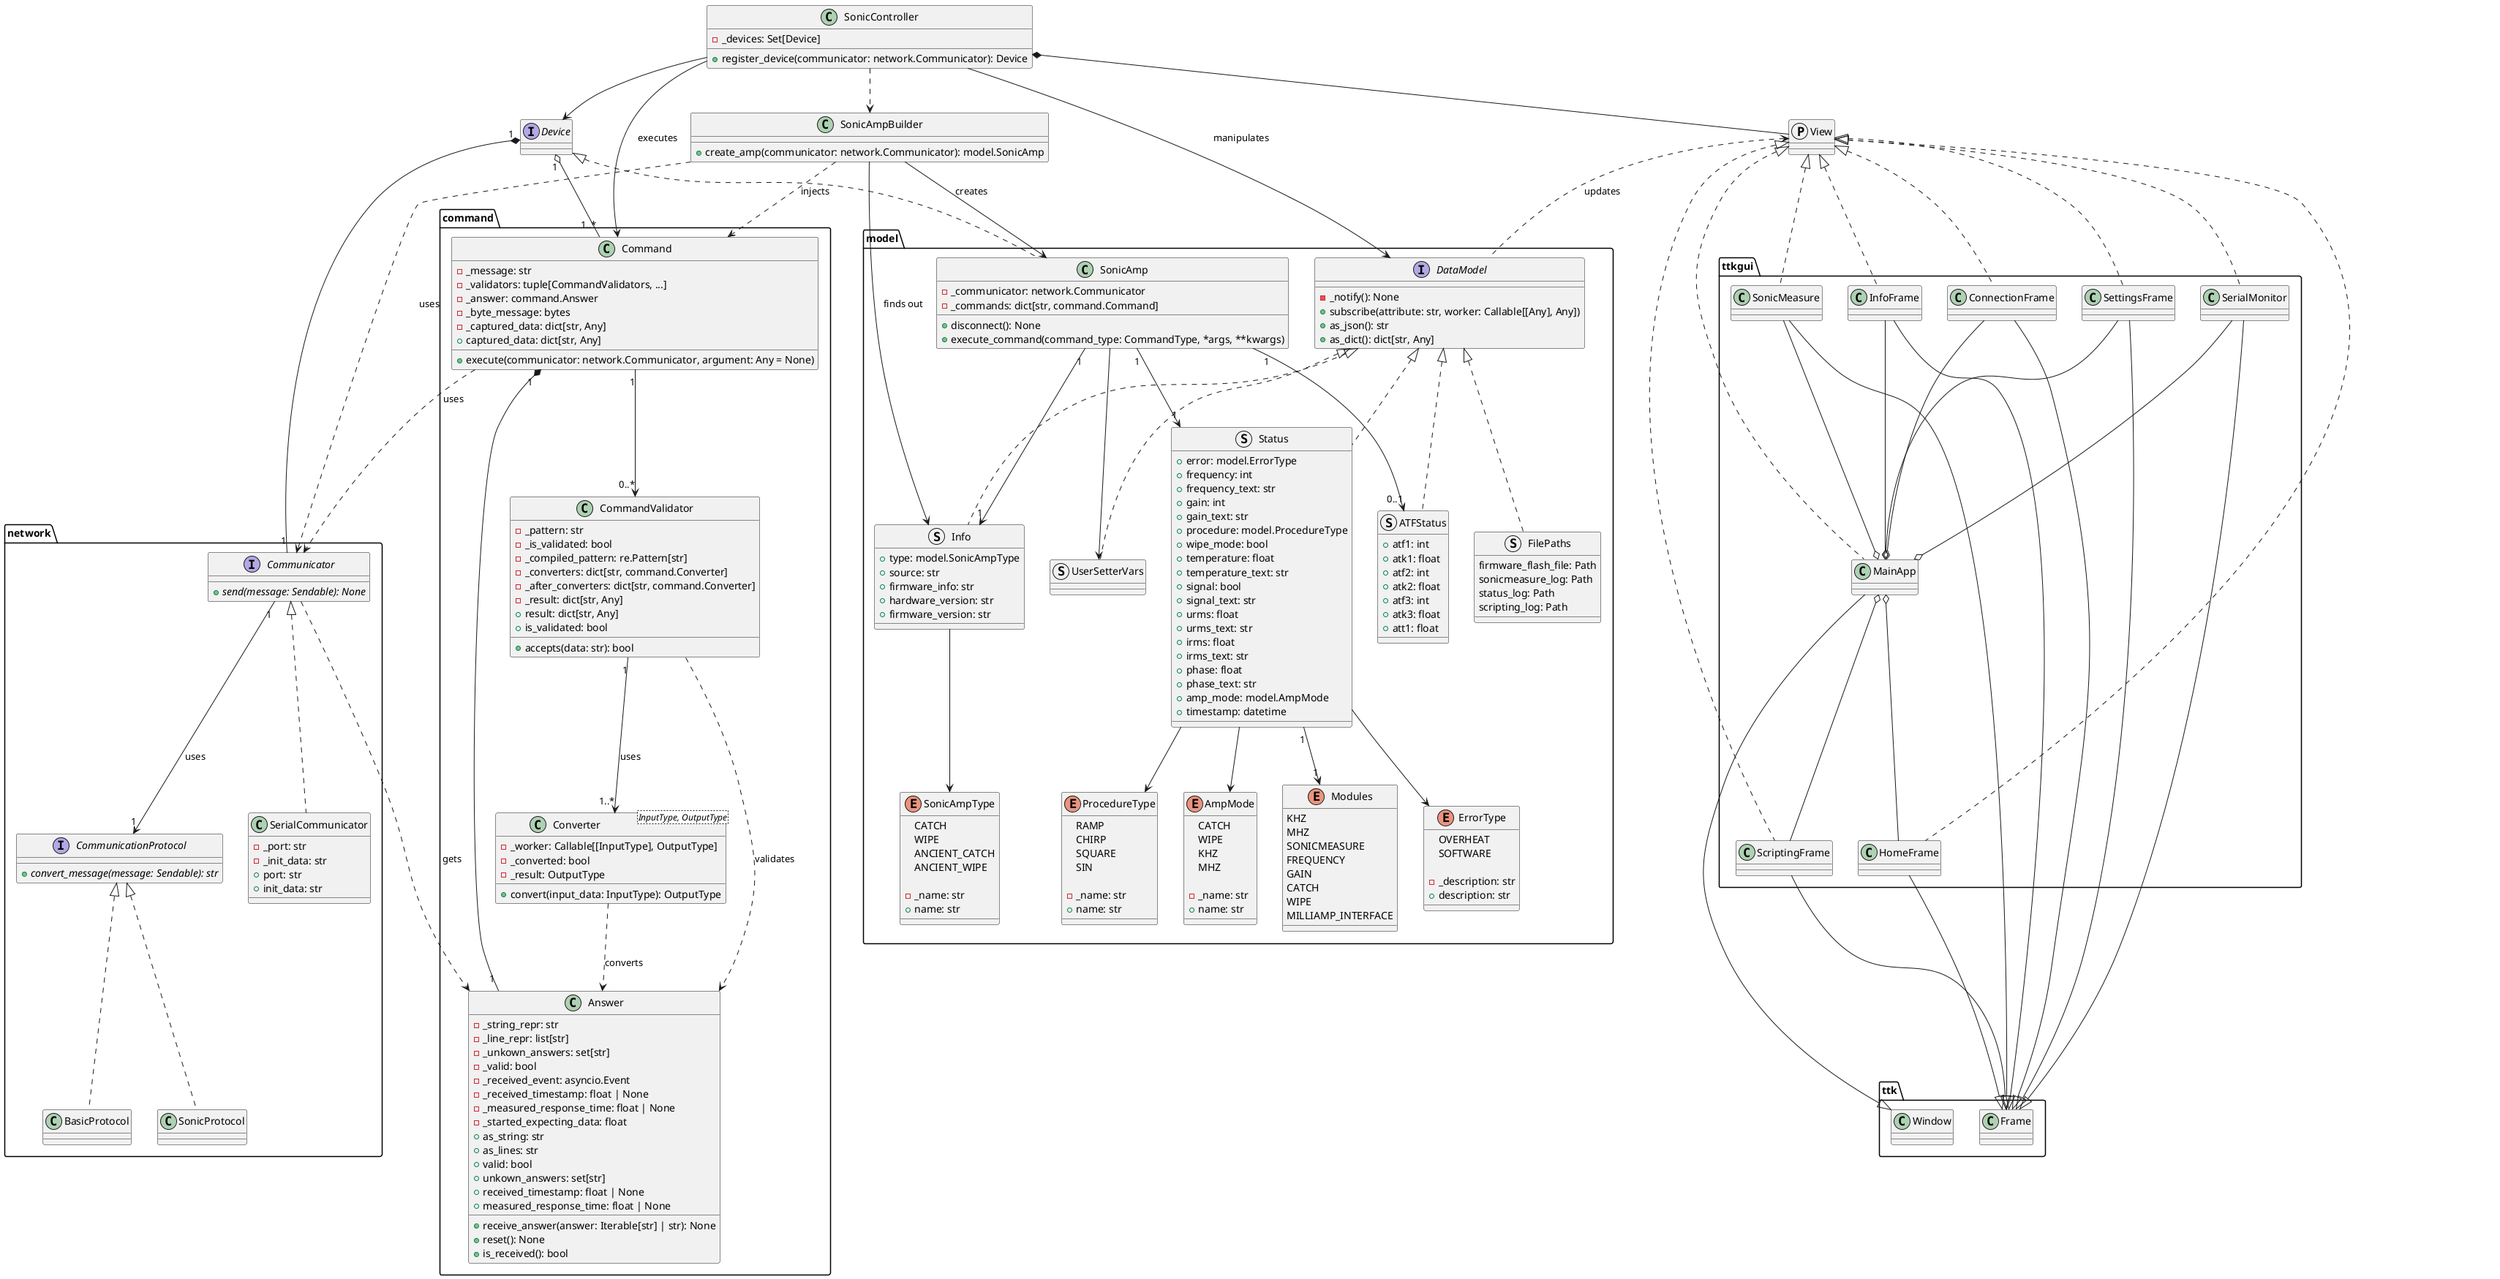 @startuml
interface network.CommunicationProtocol {
  {abstract} +convert_message(message: Sendable): str
}
interface network.Communicator {
  {abstract} +send(message: Sendable): None
}
network.Communicator "1" --> "1" network.CommunicationProtocol: uses

class network.BasicProtocol implements network.CommunicationProtocol {}
class network.SonicProtocol implements network.CommunicationProtocol {}

class network.SerialCommunicator implements network.Communicator {
  -_port: str
  -_init_data: str
  +port: str
  +init_data: str
}

class command.Converter<InputType, OutputType> {
  -_worker: Callable[[InputType], OutputType]
  -_converted: bool
  -_result: OutputType
  +convert(input_data: InputType): OutputType
}
class command.CommandValidator {
  -_pattern: str
  -_is_validated: bool
  -_compiled_pattern: re.Pattern[str]
  -_converters: dict[str, command.Converter]
  -_after_converters: dict[str, command.Converter]
  -_result: dict[str, Any]
  +result: dict[str, Any]
  +is_validated: bool
  +accepts(data: str): bool

}
class command.Answer {
  -_string_repr: str
  -_line_repr: list[str]
  -_unkown_answers: set[str]
  -_valid: bool
  -_received_event: asyncio.Event
  -_received_timestamp: float | None
  -_measured_response_time: float | None
  -_started_expecting_data: float
  +as_string: str
  +as_lines: str
  +valid: bool
  +unkown_answers: set[str]
  +received_timestamp: float | None
  +measured_response_time: float | None
  +receive_answer(answer: Iterable[str] | str): None
  +reset(): None
  +is_received(): bool
}
command.Converter ..> command.Answer: converts
network.Communicator ..> command.Answer: gets 
command.CommandValidator ..> command.Answer: validates
command.CommandValidator "1" --> "1..*" command.Converter: uses 
class command.Command {
  -_message: str
  -_validators: tuple[CommandValidators, ...]
  -_answer: command.Answer
  -_byte_message: bytes
  -_captured_data: dict[str, Any]
  +captured_data: dict[str, Any]
  +execute(communicator: network.Communicator, argument: Any = None)
}
command.Command ..> network.Communicator: uses
command.Command "1" *-- "1" command.Answer
command.Command "1" --> "0..*" command.CommandValidator

enum model.ErrorType {
  OVERHEAT
  SOFTWARE
  
  -_description: str
  +description: str
}
enum model.ProcedureType {
  RAMP
  CHIRP
  SQUARE
  SIN

  -_name: str
  +name: str
}
enum model.SonicAmpType {
  CATCH
  WIPE
  ANCIENT_CATCH
  ANCIENT_WIPE

  -_name: str
  +name: str
}
enum model.AmpMode {
  CATCH
  WIPE
  KHZ
  MHZ

  -_name: str
  +name: str
}

interface model.DataModel {
  -_notify(): None
  +subscribe(attribute: str, worker: Callable[[Any], Any])
  +as_json(): str
  +as_dict(): dict[str, Any]
}
struct model.Status implements model.DataModel {
  +error: model.ErrorType
  +frequency: int
  +frequency_text: str
  +gain: int
  +gain_text: str
  +procedure: model.ProcedureType
  +wipe_mode: bool
  +temperature: float
  +temperature_text: str
  +signal: bool
  +signal_text: str
  +urms: float
  +urms_text: str
  +irms: float
  +irms_text: str
  +phase: float
  +phase_text: str
  +amp_mode: model.AmpMode
  +timestamp: datetime
}
model.Status --> model.AmpMode
model.Status --> model.ProcedureType
model.Status --> model.ErrorType
struct model.ATFStatus implements model.DataModel {
  +atf1: int
  +atk1: float
  +atf2: int
  +atk2: float
  +atf3: int
  +atk3: float
  +att1: float
}
enum model.Modules {
  KHZ
  MHZ
  SONICMEASURE
  FREQUENCY
  GAIN
  CATCH
  WIPE
  MILLIAMP_INTERFACE
}
struct model.Info implements model.DataModel {
  +type: model.SonicAmpType
  +source: str
  +firmware_info: str
  +hardware_version: str
  +firmware_version: str
}
model.Info --> model.SonicAmpType

interface Device {}
class model.SonicAmp  implements Device {
  -_communicator: network.Communicator
  -_commands: dict[str, command.Command]
  +disconnect(): None
  +execute_command(command_type: CommandType, *args, **kwargs)
}
Device "1" *-- "1" network.Communicator
Device "1" o-- "1..*" command.Command
model.SonicAmp "1" --> "0..1" model.ATFStatus
model.SonicAmp "1" --> "1" model.Info
model.Status "1" --> "1" model.Modules
model.SonicAmp "1" --> "1" model.Status

class SonicAmpBuilder {
  +create_amp(communicator: network.Communicator): model.SonicAmp
}
SonicAmpBuilder ..> network.Communicator: uses
SonicAmpBuilder ..> command.Command: injects
SonicAmpBuilder --> model.SonicAmp: creates
SonicAmpBuilder --> model.Info: finds out

protocol View {}
View <.. model.DataModel: updates

class SonicController {
  -_devices: Set[Device]
  +register_device(communicator: network.Communicator): Device
}
SonicController --> command.Command: executes
SonicController *-- View
SonicController --> model.DataModel: manipulates
SonicController --> Device
SonicController ..> SonicAmpBuilder

struct model.UserSetterVars implements model.DataModel {
}
model.SonicAmp --> model.UserSetterVars
struct model.FilePaths implements model.DataModel {
  firmware_flash_file: Path
  sonicmeasure_log: Path
  status_log: Path
  scripting_log: Path
}

class ttkgui.HomeFrame implements View {}
ttkgui.HomeFrame --|> ttk.Frame
ttkgui.MainApp o-- ttkgui.HomeFrame
class ttkgui.ScriptingFrame implements View {}
ttkgui.ScriptingFrame --|> ttk.Frame
ttkgui.MainApp o-- ttkgui.ScriptingFrame
class ttkgui.SettingsFrame implements View {}
ttkgui.SettingsFrame --|> ttk.Frame
ttkgui.SettingsFrame --o ttkgui.MainApp
class ttkgui.ConnectionFrame implements View {}
ttkgui.ConnectionFrame --|> ttk.Frame
ttkgui.ConnectionFrame --o ttkgui.MainApp
class ttkgui.InfoFrame implements View {}
ttkgui.InfoFrame --|> ttk.Frame
ttkgui.InfoFrame --o ttkgui.MainApp
class ttkgui.SonicMeasure implements View {}
ttkgui.SonicMeasure --|> ttk.Frame
ttkgui.SonicMeasure --o ttkgui.MainApp
class ttkgui.SerialMonitor implements View {}
ttkgui.SerialMonitor --|> ttk.Frame
ttkgui.SerialMonitor --o ttkgui.MainApp

class ttkgui.MainApp implements View {}
ttkgui.MainApp --|> ttk.Window

@enduml
